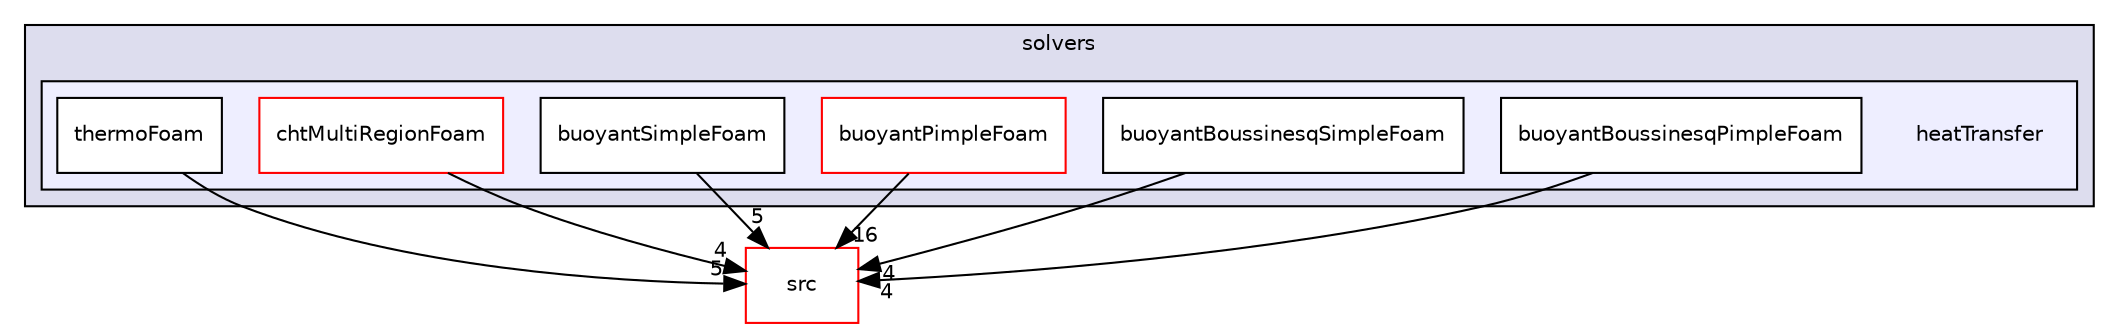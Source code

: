 digraph "applications/solvers/heatTransfer" {
  bgcolor=transparent;
  compound=true
  node [ fontsize="10", fontname="Helvetica"];
  edge [ labelfontsize="10", labelfontname="Helvetica"];
  subgraph clusterdir_fdd174abb8ada244b49e98779c87ac3c {
    graph [ bgcolor="#ddddee", pencolor="black", label="solvers" fontname="Helvetica", fontsize="10", URL="dir_fdd174abb8ada244b49e98779c87ac3c.html"]
  subgraph clusterdir_faee72e18493b47f6f5cdf576f4c62ea {
    graph [ bgcolor="#eeeeff", pencolor="black", label="" URL="dir_faee72e18493b47f6f5cdf576f4c62ea.html"];
    dir_faee72e18493b47f6f5cdf576f4c62ea [shape=plaintext label="heatTransfer"];
    dir_6641f82fbb5cbac3ab878fd864868f3e [shape=box label="buoyantBoussinesqPimpleFoam" color="black" fillcolor="white" style="filled" URL="dir_6641f82fbb5cbac3ab878fd864868f3e.html"];
    dir_52164427c7c2ed6f369324bc8d8efa0d [shape=box label="buoyantBoussinesqSimpleFoam" color="black" fillcolor="white" style="filled" URL="dir_52164427c7c2ed6f369324bc8d8efa0d.html"];
    dir_f3c9f238b8c1604689cc4c1a611f71d7 [shape=box label="buoyantPimpleFoam" color="red" fillcolor="white" style="filled" URL="dir_f3c9f238b8c1604689cc4c1a611f71d7.html"];
    dir_90706e5b82a3613c0a5b601bc80a6bc4 [shape=box label="buoyantSimpleFoam" color="black" fillcolor="white" style="filled" URL="dir_90706e5b82a3613c0a5b601bc80a6bc4.html"];
    dir_b757d9b58d85b680e78ff2fbfc645379 [shape=box label="chtMultiRegionFoam" color="red" fillcolor="white" style="filled" URL="dir_b757d9b58d85b680e78ff2fbfc645379.html"];
    dir_d3cc969129dd312714607110e186c25f [shape=box label="thermoFoam" color="black" fillcolor="white" style="filled" URL="dir_d3cc969129dd312714607110e186c25f.html"];
  }
  }
  dir_68267d1309a1af8e8297ef4c3efbcdba [shape=box label="src" color="red" URL="dir_68267d1309a1af8e8297ef4c3efbcdba.html"];
  dir_d3cc969129dd312714607110e186c25f->dir_68267d1309a1af8e8297ef4c3efbcdba [headlabel="5", labeldistance=1.5 headhref="dir_000120_000499.html"];
  dir_f3c9f238b8c1604689cc4c1a611f71d7->dir_68267d1309a1af8e8297ef4c3efbcdba [headlabel="16", labeldistance=1.5 headhref="dir_000036_000499.html"];
  dir_90706e5b82a3613c0a5b601bc80a6bc4->dir_68267d1309a1af8e8297ef4c3efbcdba [headlabel="5", labeldistance=1.5 headhref="dir_000038_000499.html"];
  dir_52164427c7c2ed6f369324bc8d8efa0d->dir_68267d1309a1af8e8297ef4c3efbcdba [headlabel="4", labeldistance=1.5 headhref="dir_000054_000499.html"];
  dir_6641f82fbb5cbac3ab878fd864868f3e->dir_68267d1309a1af8e8297ef4c3efbcdba [headlabel="4", labeldistance=1.5 headhref="dir_000053_000499.html"];
  dir_b757d9b58d85b680e78ff2fbfc645379->dir_68267d1309a1af8e8297ef4c3efbcdba [headlabel="4", labeldistance=1.5 headhref="dir_000055_000499.html"];
}
